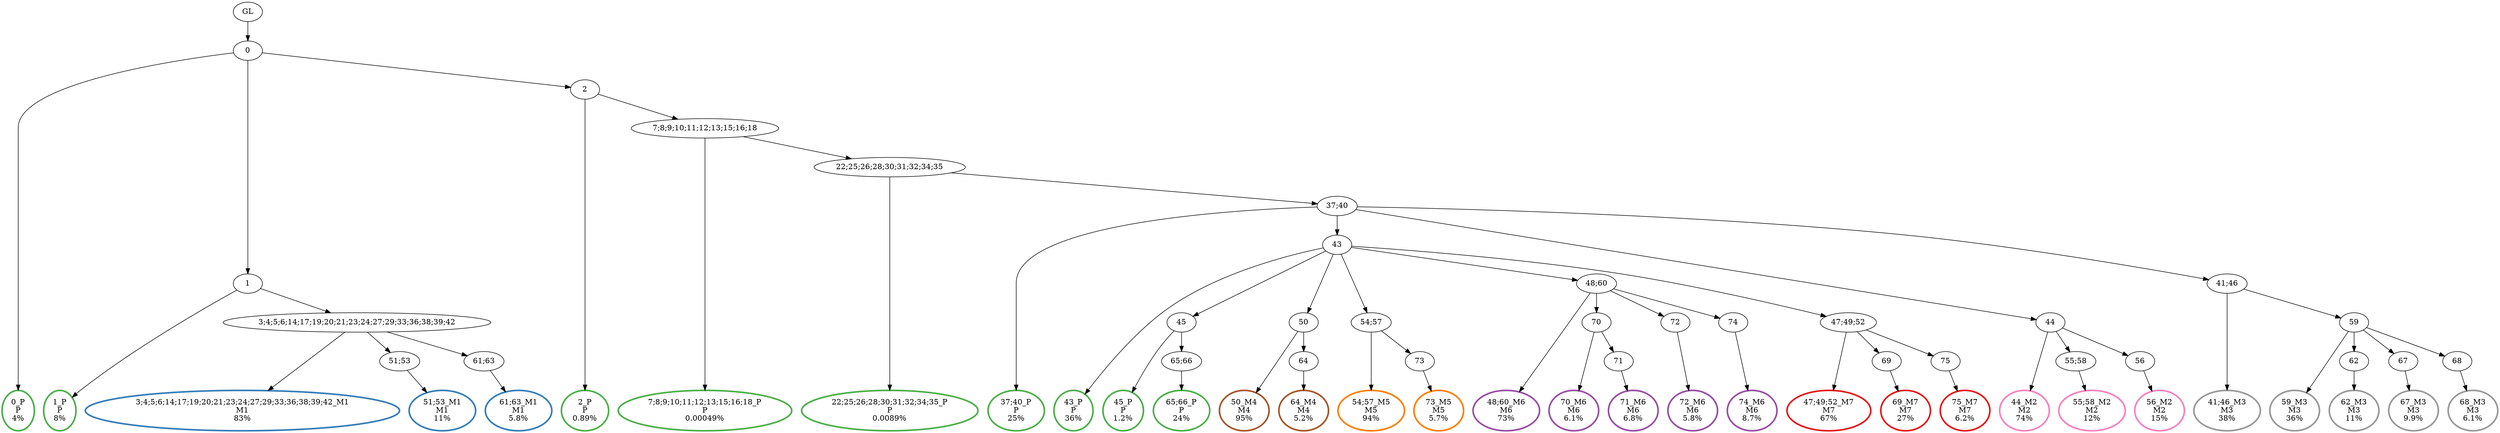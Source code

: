 digraph T {
	{
		rank=same
		62 [penwidth=3,colorscheme=set19,color=3,label="0_P\nP\n4%"]
		60 [penwidth=3,colorscheme=set19,color=3,label="1_P\nP\n8%"]
		58 [penwidth=3,colorscheme=set19,color=3,label="2_P\nP\n0.89%"]
		56 [penwidth=3,colorscheme=set19,color=3,label="7;8;9;10;11;12;13;15;16;18_P\nP\n0.00049%"]
		54 [penwidth=3,colorscheme=set19,color=3,label="22;25;26;28;30;31;32;34;35_P\nP\n0.0089%"]
		52 [penwidth=3,colorscheme=set19,color=3,label="37;40_P\nP\n25%"]
		50 [penwidth=3,colorscheme=set19,color=3,label="43_P\nP\n36%"]
		48 [penwidth=3,colorscheme=set19,color=3,label="45_P\nP\n1.2%"]
		46 [penwidth=3,colorscheme=set19,color=3,label="65;66_P\nP\n24%"]
		44 [penwidth=3,colorscheme=set19,color=2,label="3;4;5;6;14;17;19;20;21;23;24;27;29;33;36;38;39;42_M1\nM1\n83%"]
		42 [penwidth=3,colorscheme=set19,color=2,label="51;53_M1\nM1\n11%"]
		40 [penwidth=3,colorscheme=set19,color=2,label="61;63_M1\nM1\n5.8%"]
		38 [penwidth=3,colorscheme=set19,color=8,label="44_M2\nM2\n74%"]
		36 [penwidth=3,colorscheme=set19,color=8,label="55;58_M2\nM2\n12%"]
		34 [penwidth=3,colorscheme=set19,color=8,label="56_M2\nM2\n15%"]
		32 [penwidth=3,colorscheme=set19,color=9,label="41;46_M3\nM3\n38%"]
		30 [penwidth=3,colorscheme=set19,color=9,label="59_M3\nM3\n36%"]
		28 [penwidth=3,colorscheme=set19,color=9,label="62_M3\nM3\n11%"]
		26 [penwidth=3,colorscheme=set19,color=9,label="67_M3\nM3\n9.9%"]
		24 [penwidth=3,colorscheme=set19,color=9,label="68_M3\nM3\n6.1%"]
		22 [penwidth=3,colorscheme=set19,color=7,label="50_M4\nM4\n95%"]
		20 [penwidth=3,colorscheme=set19,color=7,label="64_M4\nM4\n5.2%"]
		18 [penwidth=3,colorscheme=set19,color=5,label="54;57_M5\nM5\n94%"]
		16 [penwidth=3,colorscheme=set19,color=5,label="73_M5\nM5\n5.7%"]
		14 [penwidth=3,colorscheme=set19,color=4,label="48;60_M6\nM6\n73%"]
		12 [penwidth=3,colorscheme=set19,color=4,label="70_M6\nM6\n6.1%"]
		10 [penwidth=3,colorscheme=set19,color=4,label="71_M6\nM6\n6.8%"]
		8 [penwidth=3,colorscheme=set19,color=4,label="72_M6\nM6\n5.8%"]
		6 [penwidth=3,colorscheme=set19,color=4,label="74_M6\nM6\n8.7%"]
		4 [penwidth=3,colorscheme=set19,color=1,label="47;49;52_M7\nM7\n67%"]
		2 [penwidth=3,colorscheme=set19,color=1,label="69_M7\nM7\n27%"]
		0 [penwidth=3,colorscheme=set19,color=1,label="75_M7\nM7\n6.2%"]
	}
	64 [label="GL"]
	63 [label="0"]
	61 [label="1"]
	59 [label="2"]
	57 [label="7;8;9;10;11;12;13;15;16;18"]
	55 [label="22;25;26;28;30;31;32;34;35"]
	53 [label="37;40"]
	51 [label="43"]
	49 [label="45"]
	47 [label="65;66"]
	45 [label="3;4;5;6;14;17;19;20;21;23;24;27;29;33;36;38;39;42"]
	43 [label="51;53"]
	41 [label="61;63"]
	39 [label="44"]
	37 [label="55;58"]
	35 [label="56"]
	33 [label="41;46"]
	31 [label="59"]
	29 [label="62"]
	27 [label="67"]
	25 [label="68"]
	23 [label="50"]
	21 [label="64"]
	19 [label="54;57"]
	17 [label="73"]
	15 [label="48;60"]
	13 [label="70"]
	11 [label="71"]
	9 [label="72"]
	7 [label="74"]
	5 [label="47;49;52"]
	3 [label="69"]
	1 [label="75"]
	64 -> 63
	63 -> 62
	63 -> 61
	63 -> 59
	61 -> 60
	61 -> 45
	59 -> 58
	59 -> 57
	57 -> 56
	57 -> 55
	55 -> 54
	55 -> 53
	53 -> 52
	53 -> 51
	53 -> 39
	53 -> 33
	51 -> 50
	51 -> 49
	51 -> 23
	51 -> 19
	51 -> 15
	51 -> 5
	49 -> 48
	49 -> 47
	47 -> 46
	45 -> 44
	45 -> 43
	45 -> 41
	43 -> 42
	41 -> 40
	39 -> 38
	39 -> 37
	39 -> 35
	37 -> 36
	35 -> 34
	33 -> 32
	33 -> 31
	31 -> 30
	31 -> 29
	31 -> 27
	31 -> 25
	29 -> 28
	27 -> 26
	25 -> 24
	23 -> 22
	23 -> 21
	21 -> 20
	19 -> 18
	19 -> 17
	17 -> 16
	15 -> 14
	15 -> 13
	15 -> 9
	15 -> 7
	13 -> 12
	13 -> 11
	11 -> 10
	9 -> 8
	7 -> 6
	5 -> 4
	5 -> 3
	5 -> 1
	3 -> 2
	1 -> 0
}
